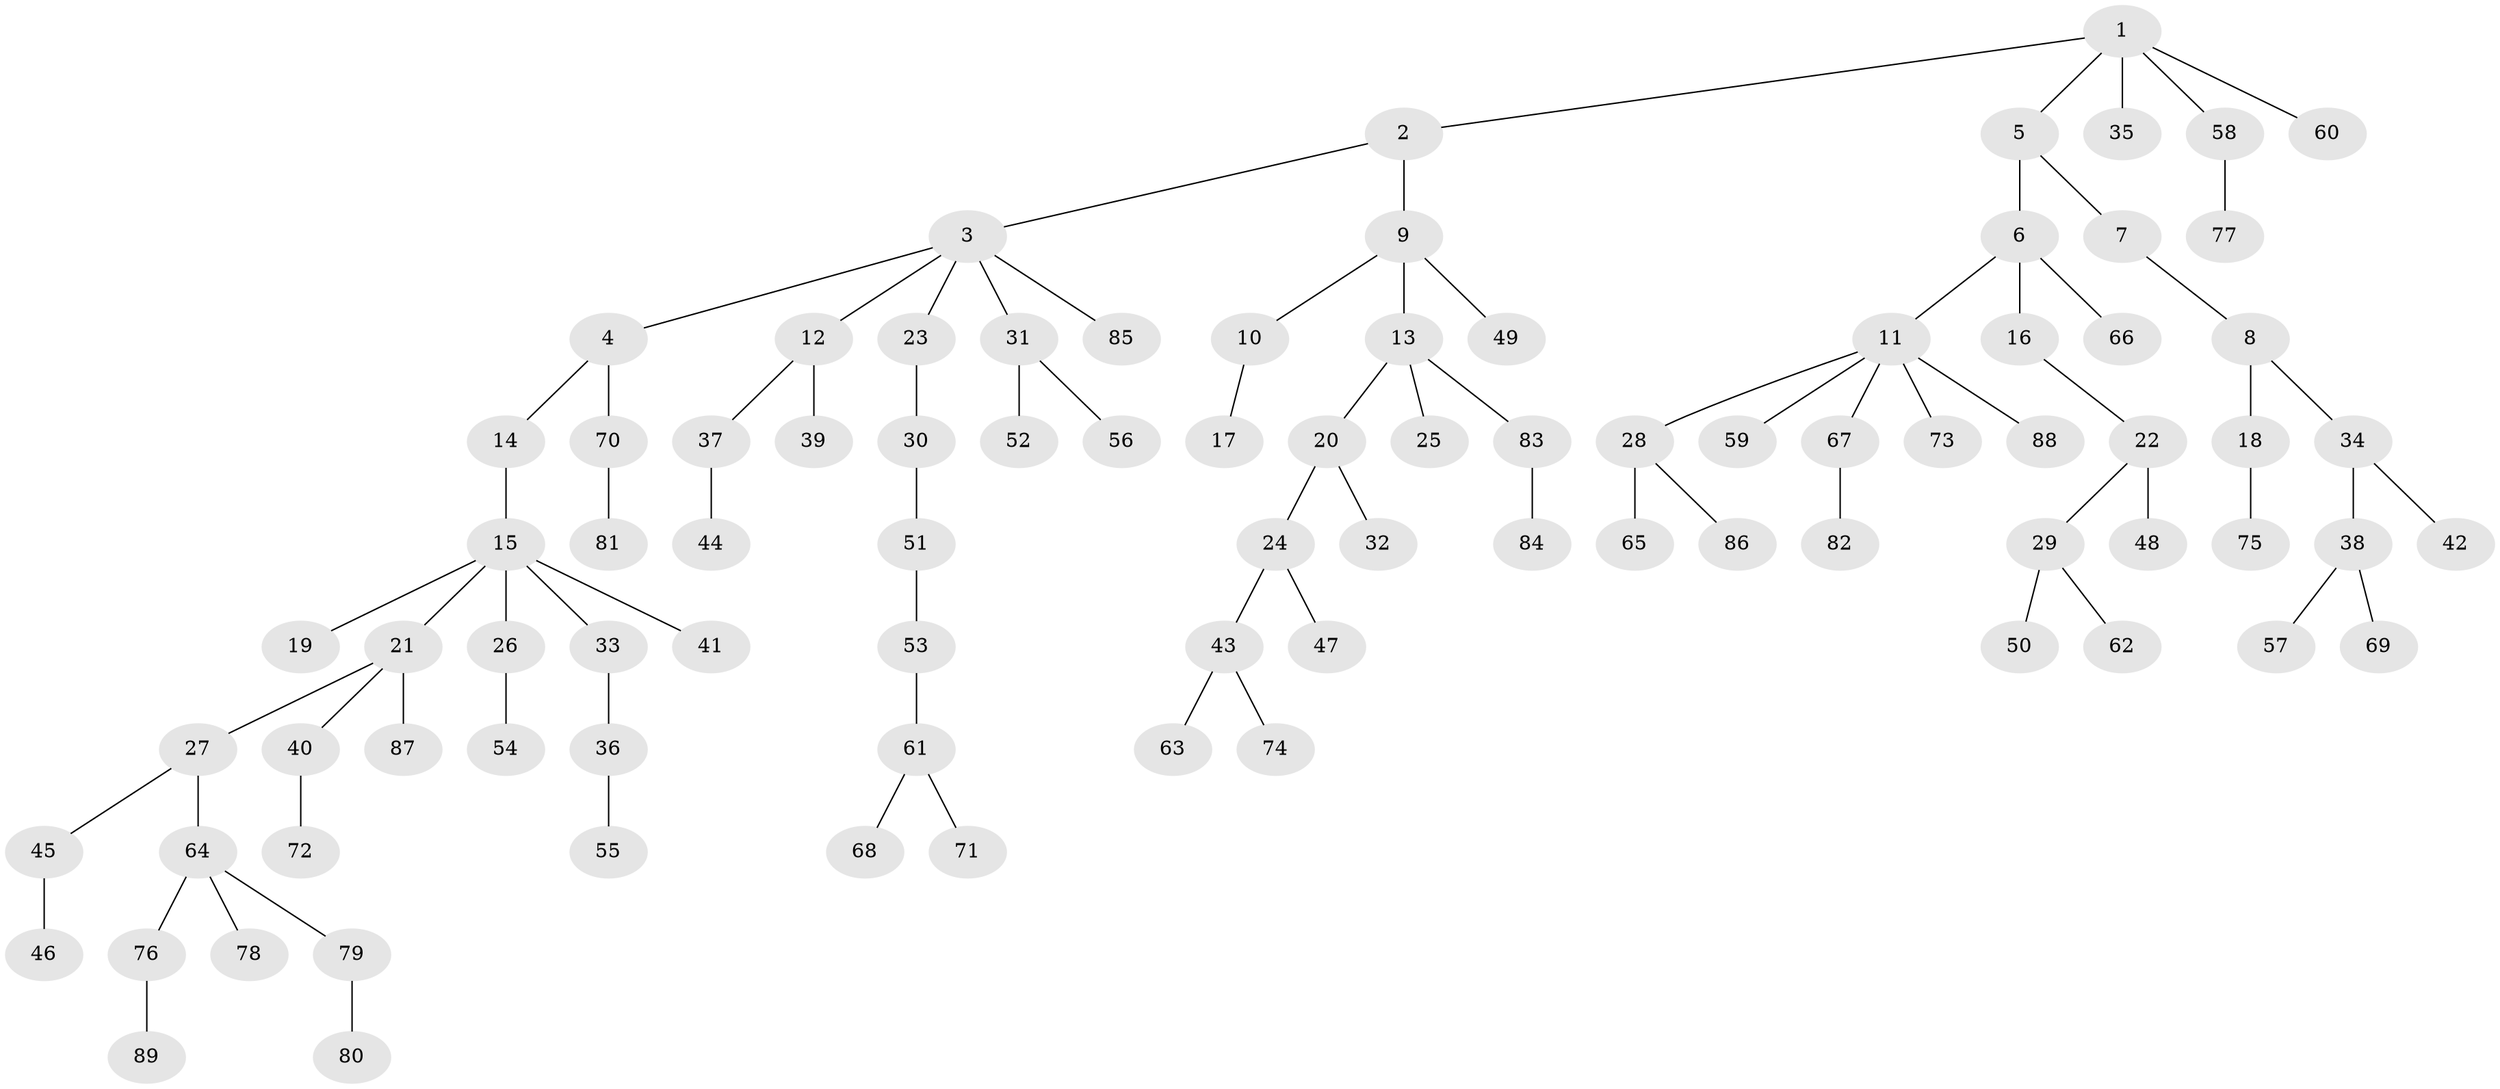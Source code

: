 // Generated by graph-tools (version 1.1) at 2025/53/03/09/25 04:53:36]
// undirected, 89 vertices, 88 edges
graph export_dot {
graph [start="1"]
  node [color=gray90,style=filled];
  1;
  2;
  3;
  4;
  5;
  6;
  7;
  8;
  9;
  10;
  11;
  12;
  13;
  14;
  15;
  16;
  17;
  18;
  19;
  20;
  21;
  22;
  23;
  24;
  25;
  26;
  27;
  28;
  29;
  30;
  31;
  32;
  33;
  34;
  35;
  36;
  37;
  38;
  39;
  40;
  41;
  42;
  43;
  44;
  45;
  46;
  47;
  48;
  49;
  50;
  51;
  52;
  53;
  54;
  55;
  56;
  57;
  58;
  59;
  60;
  61;
  62;
  63;
  64;
  65;
  66;
  67;
  68;
  69;
  70;
  71;
  72;
  73;
  74;
  75;
  76;
  77;
  78;
  79;
  80;
  81;
  82;
  83;
  84;
  85;
  86;
  87;
  88;
  89;
  1 -- 2;
  1 -- 5;
  1 -- 35;
  1 -- 58;
  1 -- 60;
  2 -- 3;
  2 -- 9;
  3 -- 4;
  3 -- 12;
  3 -- 23;
  3 -- 31;
  3 -- 85;
  4 -- 14;
  4 -- 70;
  5 -- 6;
  5 -- 7;
  6 -- 11;
  6 -- 16;
  6 -- 66;
  7 -- 8;
  8 -- 18;
  8 -- 34;
  9 -- 10;
  9 -- 13;
  9 -- 49;
  10 -- 17;
  11 -- 28;
  11 -- 59;
  11 -- 67;
  11 -- 73;
  11 -- 88;
  12 -- 37;
  12 -- 39;
  13 -- 20;
  13 -- 25;
  13 -- 83;
  14 -- 15;
  15 -- 19;
  15 -- 21;
  15 -- 26;
  15 -- 33;
  15 -- 41;
  16 -- 22;
  18 -- 75;
  20 -- 24;
  20 -- 32;
  21 -- 27;
  21 -- 40;
  21 -- 87;
  22 -- 29;
  22 -- 48;
  23 -- 30;
  24 -- 43;
  24 -- 47;
  26 -- 54;
  27 -- 45;
  27 -- 64;
  28 -- 65;
  28 -- 86;
  29 -- 50;
  29 -- 62;
  30 -- 51;
  31 -- 52;
  31 -- 56;
  33 -- 36;
  34 -- 38;
  34 -- 42;
  36 -- 55;
  37 -- 44;
  38 -- 57;
  38 -- 69;
  40 -- 72;
  43 -- 63;
  43 -- 74;
  45 -- 46;
  51 -- 53;
  53 -- 61;
  58 -- 77;
  61 -- 68;
  61 -- 71;
  64 -- 76;
  64 -- 78;
  64 -- 79;
  67 -- 82;
  70 -- 81;
  76 -- 89;
  79 -- 80;
  83 -- 84;
}
